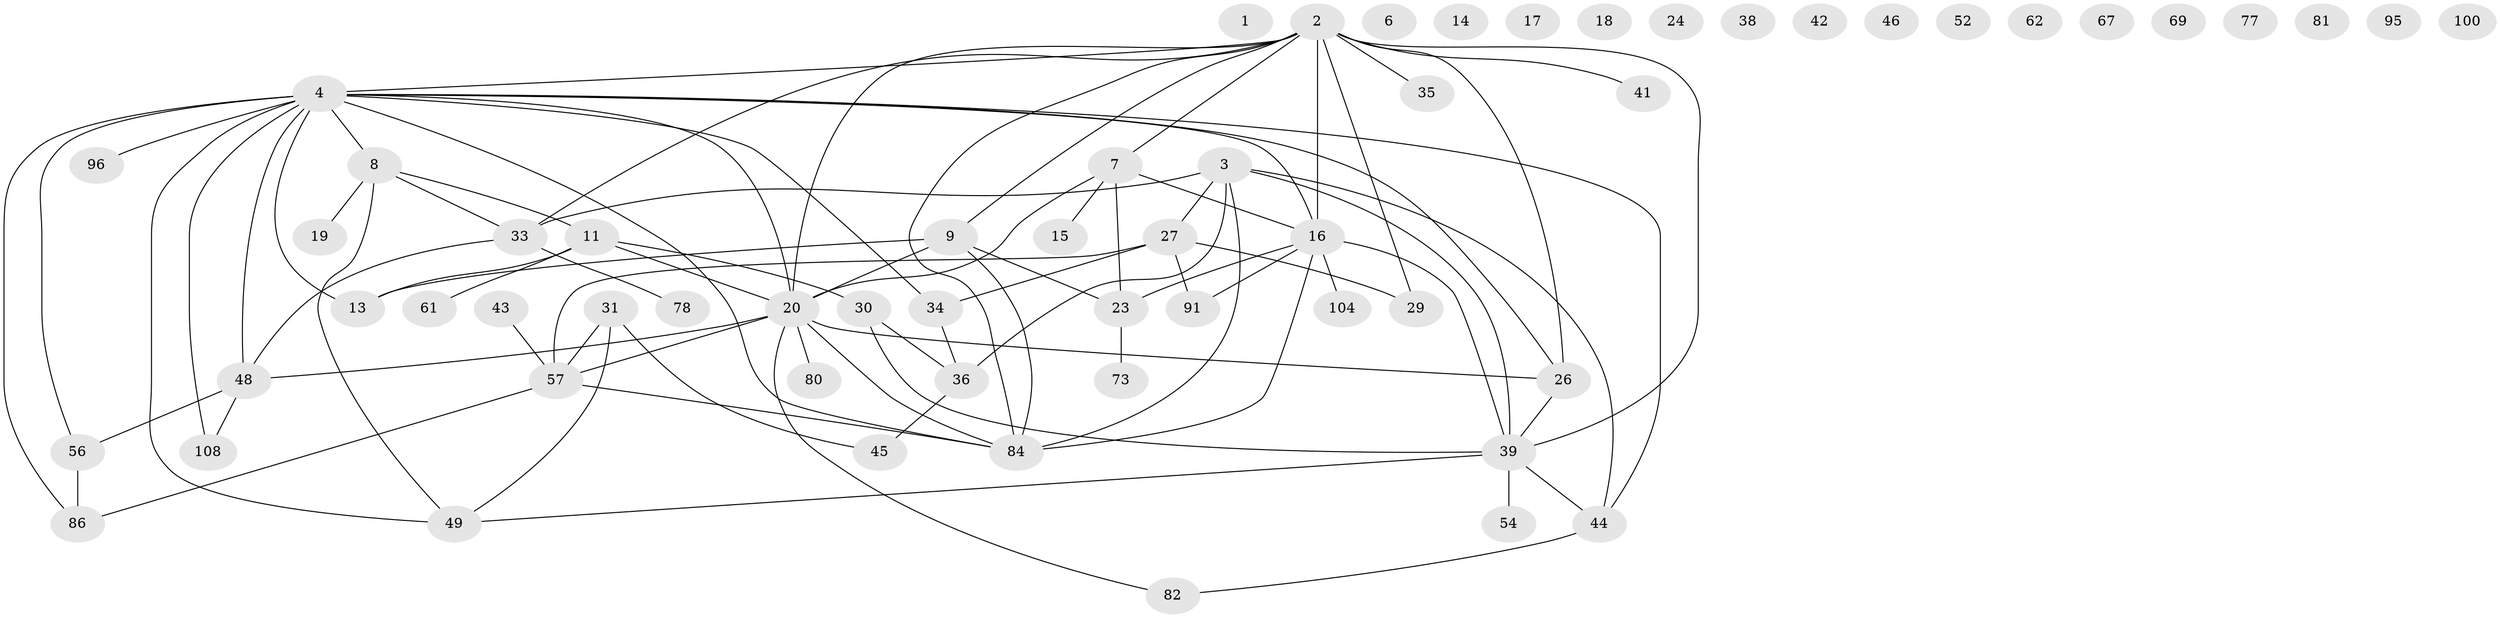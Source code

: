 // original degree distribution, {0: 0.1391304347826087, 5: 0.09565217391304348, 3: 0.14782608695652175, 4: 0.13043478260869565, 1: 0.1826086956521739, 2: 0.24347826086956523, 6: 0.043478260869565216, 7: 0.008695652173913044, 8: 0.008695652173913044}
// Generated by graph-tools (version 1.1) at 2025/13/03/09/25 04:13:09]
// undirected, 60 vertices, 84 edges
graph export_dot {
graph [start="1"]
  node [color=gray90,style=filled];
  1;
  2 [super="+5+32+50+65+114"];
  3 [super="+12+71+102"];
  4 [super="+55+70+87+112"];
  6 [super="+99"];
  7 [super="+28+113"];
  8 [super="+10+83+107+109"];
  9 [super="+63"];
  11 [super="+22+51+88"];
  13;
  14;
  15;
  16 [super="+72+111"];
  17;
  18;
  19;
  20 [super="+21+25+101+115"];
  23 [super="+53"];
  24;
  26 [super="+75"];
  27 [super="+92"];
  29 [super="+90"];
  30 [super="+97"];
  31 [super="+37"];
  33 [super="+40"];
  34 [super="+103"];
  35 [super="+93"];
  36 [super="+59"];
  38;
  39 [super="+47+66+89"];
  41 [super="+64"];
  42;
  43 [super="+106"];
  44 [super="+60+74"];
  45 [super="+58"];
  46;
  48 [super="+76+94"];
  49 [super="+85"];
  52;
  54;
  56 [super="+68"];
  57 [super="+79+105"];
  61;
  62;
  67;
  69;
  73;
  77;
  78;
  80;
  81;
  82;
  84 [super="+98"];
  86 [super="+110"];
  91;
  95;
  96;
  100;
  104;
  108;
  2 -- 41 [weight=2];
  2 -- 7;
  2 -- 35;
  2 -- 16 [weight=2];
  2 -- 26;
  2 -- 4;
  2 -- 9;
  2 -- 20;
  2 -- 29;
  2 -- 33;
  2 -- 39;
  2 -- 84;
  3 -- 84;
  3 -- 39;
  3 -- 27;
  3 -- 33;
  3 -- 36;
  3 -- 44;
  4 -- 96;
  4 -- 20;
  4 -- 26;
  4 -- 13;
  4 -- 108 [weight=2];
  4 -- 86;
  4 -- 16;
  4 -- 48;
  4 -- 56;
  4 -- 8;
  4 -- 34;
  4 -- 44;
  4 -- 49;
  4 -- 84;
  7 -- 15;
  7 -- 23;
  7 -- 16;
  7 -- 20;
  8 -- 19;
  8 -- 11;
  8 -- 33;
  8 -- 49;
  9 -- 23;
  9 -- 13;
  9 -- 20;
  9 -- 84;
  11 -- 61 [weight=2];
  11 -- 13;
  11 -- 20 [weight=2];
  11 -- 30;
  16 -- 84;
  16 -- 23;
  16 -- 39;
  16 -- 104;
  16 -- 91;
  20 -- 80;
  20 -- 48;
  20 -- 82;
  20 -- 26;
  20 -- 57;
  20 -- 84;
  23 -- 73;
  26 -- 39;
  27 -- 34;
  27 -- 91;
  27 -- 29;
  27 -- 57;
  30 -- 36;
  30 -- 39;
  31 -- 45;
  31 -- 49;
  31 -- 57;
  33 -- 48;
  33 -- 78;
  34 -- 36;
  36 -- 45;
  39 -- 44;
  39 -- 54;
  39 -- 49;
  43 -- 57;
  44 -- 82;
  48 -- 56;
  48 -- 108;
  56 -- 86;
  57 -- 86;
  57 -- 84;
}
